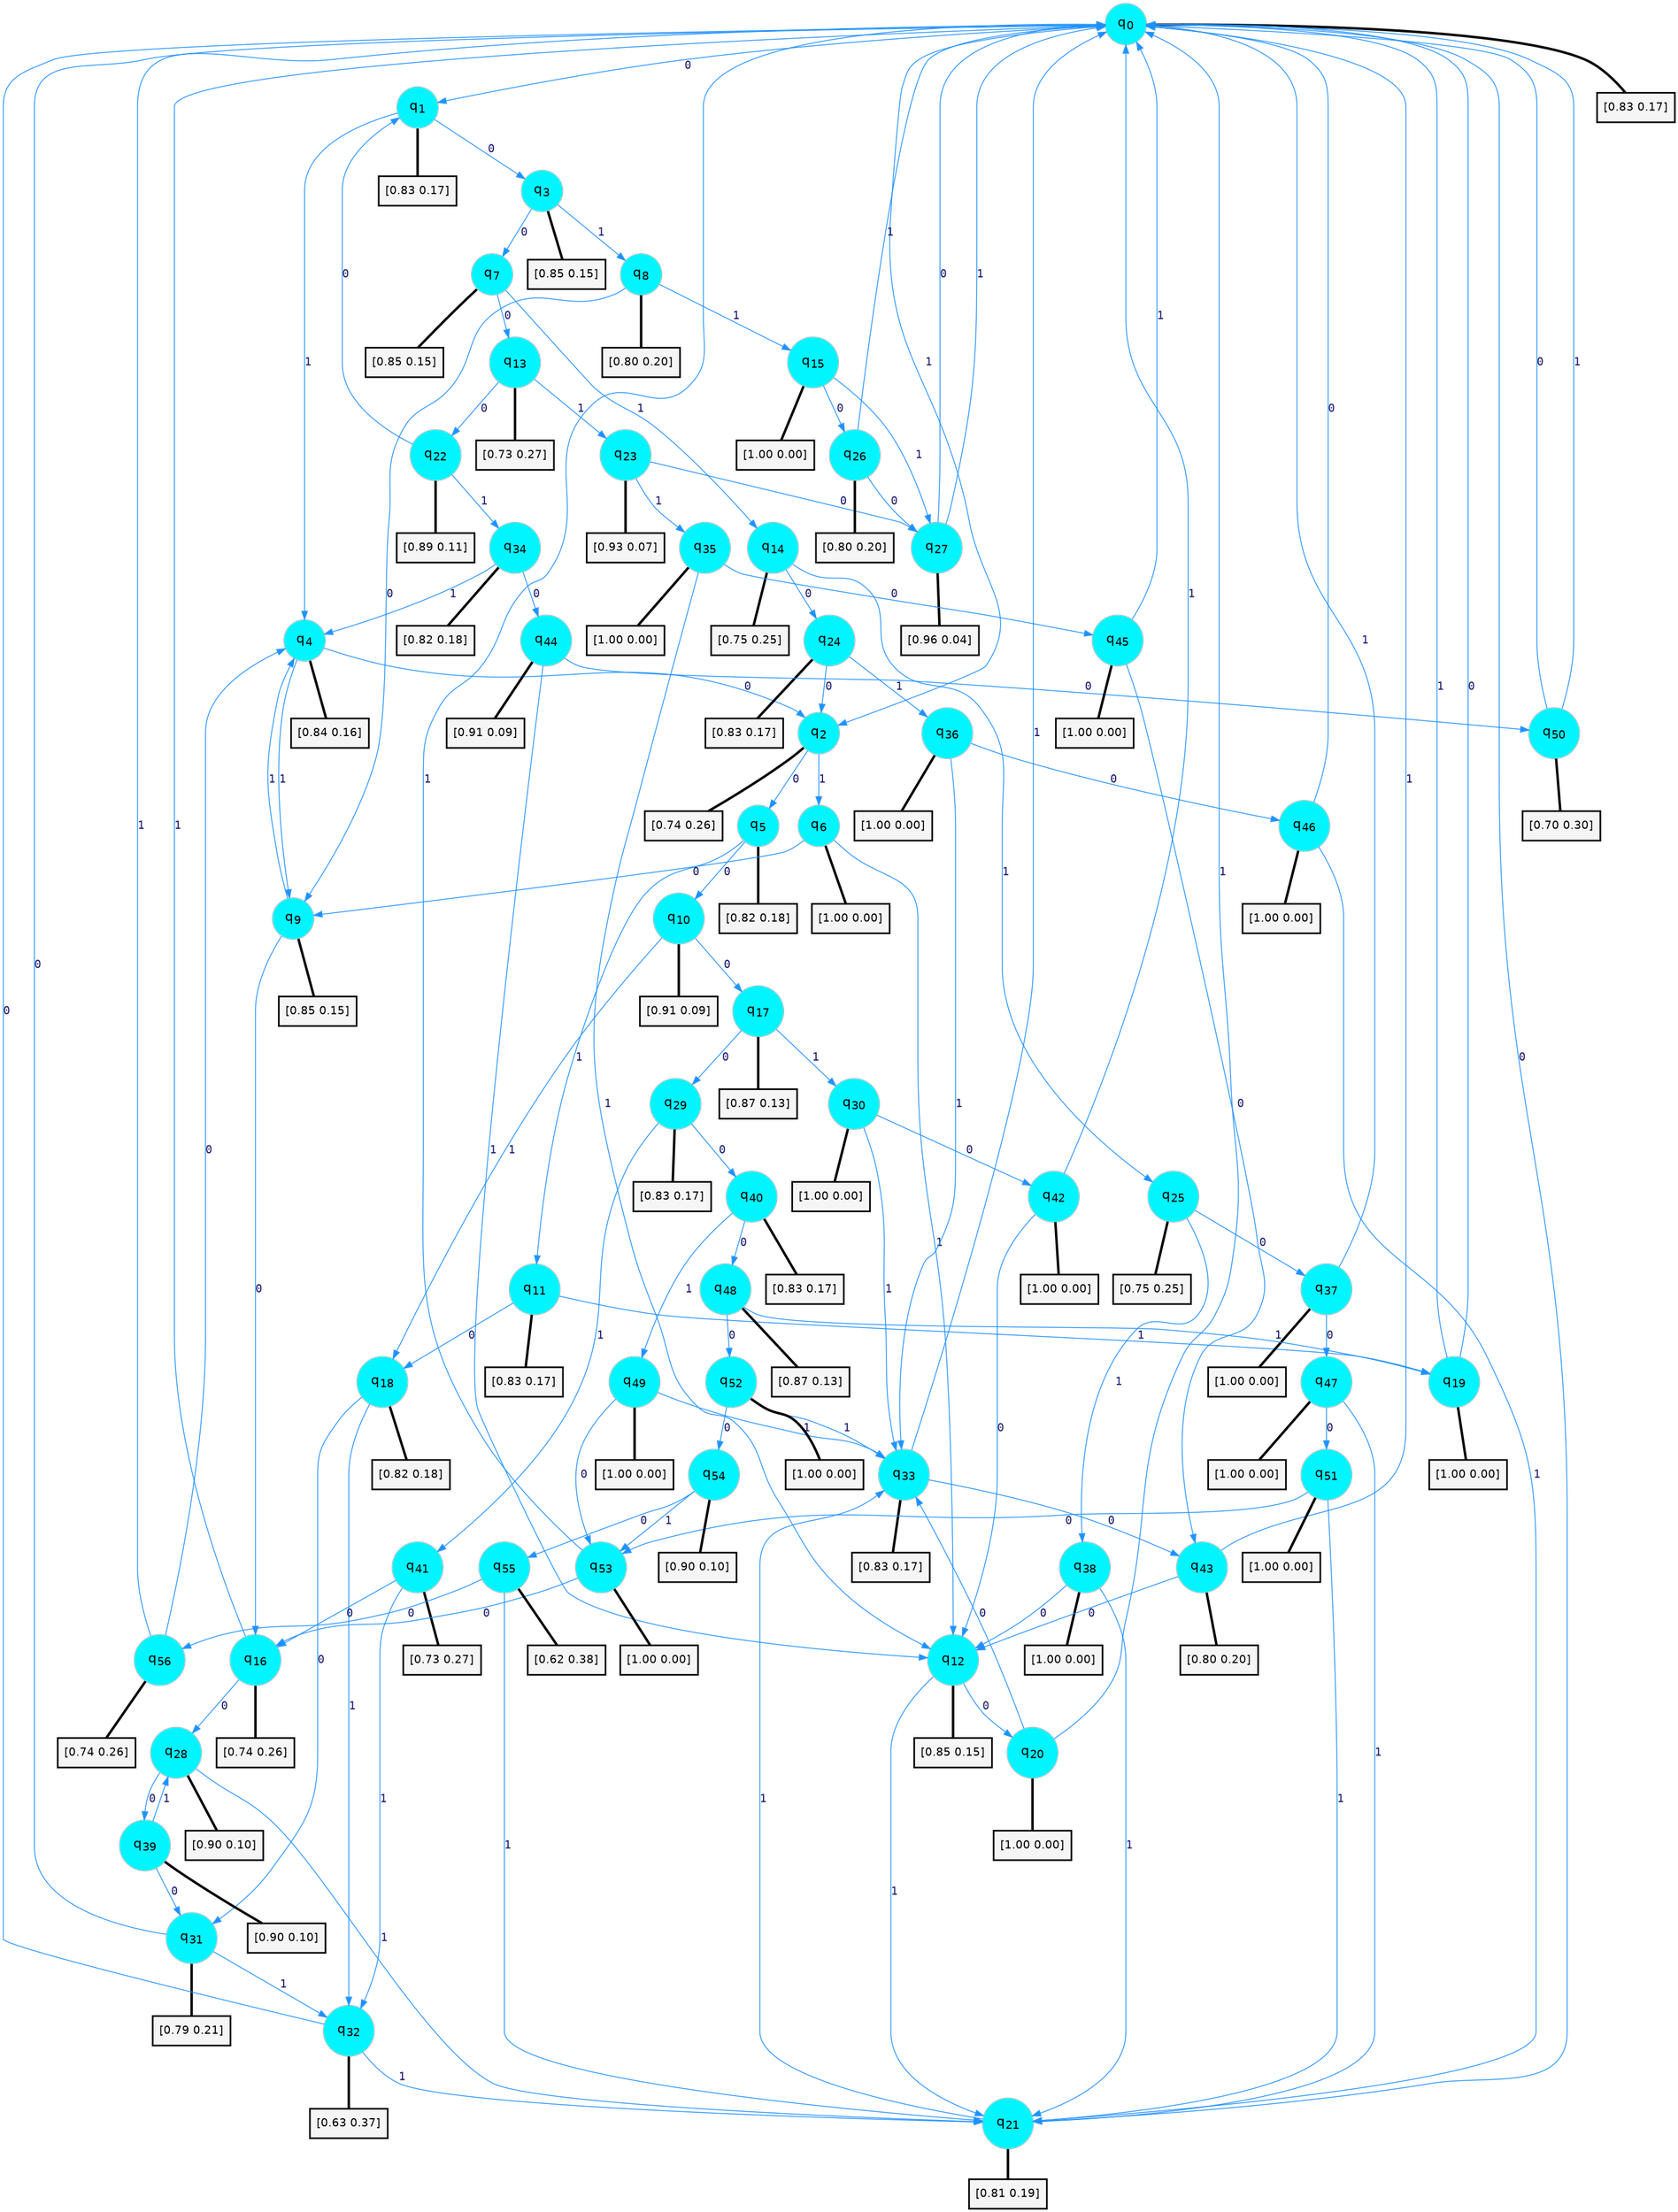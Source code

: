 digraph G {
graph [
bgcolor=transparent, dpi=300, rankdir=TD, size="40,25"];
node [
color=gray, fillcolor=turquoise1, fontcolor=black, fontname=Helvetica, fontsize=16, fontweight=bold, shape=circle, style=filled];
edge [
arrowsize=1, color=dodgerblue1, fontcolor=midnightblue, fontname=courier, fontweight=bold, penwidth=1, style=solid, weight=20];
0[label=<q<SUB>0</SUB>>];
1[label=<q<SUB>1</SUB>>];
2[label=<q<SUB>2</SUB>>];
3[label=<q<SUB>3</SUB>>];
4[label=<q<SUB>4</SUB>>];
5[label=<q<SUB>5</SUB>>];
6[label=<q<SUB>6</SUB>>];
7[label=<q<SUB>7</SUB>>];
8[label=<q<SUB>8</SUB>>];
9[label=<q<SUB>9</SUB>>];
10[label=<q<SUB>10</SUB>>];
11[label=<q<SUB>11</SUB>>];
12[label=<q<SUB>12</SUB>>];
13[label=<q<SUB>13</SUB>>];
14[label=<q<SUB>14</SUB>>];
15[label=<q<SUB>15</SUB>>];
16[label=<q<SUB>16</SUB>>];
17[label=<q<SUB>17</SUB>>];
18[label=<q<SUB>18</SUB>>];
19[label=<q<SUB>19</SUB>>];
20[label=<q<SUB>20</SUB>>];
21[label=<q<SUB>21</SUB>>];
22[label=<q<SUB>22</SUB>>];
23[label=<q<SUB>23</SUB>>];
24[label=<q<SUB>24</SUB>>];
25[label=<q<SUB>25</SUB>>];
26[label=<q<SUB>26</SUB>>];
27[label=<q<SUB>27</SUB>>];
28[label=<q<SUB>28</SUB>>];
29[label=<q<SUB>29</SUB>>];
30[label=<q<SUB>30</SUB>>];
31[label=<q<SUB>31</SUB>>];
32[label=<q<SUB>32</SUB>>];
33[label=<q<SUB>33</SUB>>];
34[label=<q<SUB>34</SUB>>];
35[label=<q<SUB>35</SUB>>];
36[label=<q<SUB>36</SUB>>];
37[label=<q<SUB>37</SUB>>];
38[label=<q<SUB>38</SUB>>];
39[label=<q<SUB>39</SUB>>];
40[label=<q<SUB>40</SUB>>];
41[label=<q<SUB>41</SUB>>];
42[label=<q<SUB>42</SUB>>];
43[label=<q<SUB>43</SUB>>];
44[label=<q<SUB>44</SUB>>];
45[label=<q<SUB>45</SUB>>];
46[label=<q<SUB>46</SUB>>];
47[label=<q<SUB>47</SUB>>];
48[label=<q<SUB>48</SUB>>];
49[label=<q<SUB>49</SUB>>];
50[label=<q<SUB>50</SUB>>];
51[label=<q<SUB>51</SUB>>];
52[label=<q<SUB>52</SUB>>];
53[label=<q<SUB>53</SUB>>];
54[label=<q<SUB>54</SUB>>];
55[label=<q<SUB>55</SUB>>];
56[label=<q<SUB>56</SUB>>];
57[label="[0.83 0.17]", shape=box,fontcolor=black, fontname=Helvetica, fontsize=14, penwidth=2, fillcolor=whitesmoke,color=black];
58[label="[0.83 0.17]", shape=box,fontcolor=black, fontname=Helvetica, fontsize=14, penwidth=2, fillcolor=whitesmoke,color=black];
59[label="[0.74 0.26]", shape=box,fontcolor=black, fontname=Helvetica, fontsize=14, penwidth=2, fillcolor=whitesmoke,color=black];
60[label="[0.85 0.15]", shape=box,fontcolor=black, fontname=Helvetica, fontsize=14, penwidth=2, fillcolor=whitesmoke,color=black];
61[label="[0.84 0.16]", shape=box,fontcolor=black, fontname=Helvetica, fontsize=14, penwidth=2, fillcolor=whitesmoke,color=black];
62[label="[0.82 0.18]", shape=box,fontcolor=black, fontname=Helvetica, fontsize=14, penwidth=2, fillcolor=whitesmoke,color=black];
63[label="[1.00 0.00]", shape=box,fontcolor=black, fontname=Helvetica, fontsize=14, penwidth=2, fillcolor=whitesmoke,color=black];
64[label="[0.85 0.15]", shape=box,fontcolor=black, fontname=Helvetica, fontsize=14, penwidth=2, fillcolor=whitesmoke,color=black];
65[label="[0.80 0.20]", shape=box,fontcolor=black, fontname=Helvetica, fontsize=14, penwidth=2, fillcolor=whitesmoke,color=black];
66[label="[0.85 0.15]", shape=box,fontcolor=black, fontname=Helvetica, fontsize=14, penwidth=2, fillcolor=whitesmoke,color=black];
67[label="[0.91 0.09]", shape=box,fontcolor=black, fontname=Helvetica, fontsize=14, penwidth=2, fillcolor=whitesmoke,color=black];
68[label="[0.83 0.17]", shape=box,fontcolor=black, fontname=Helvetica, fontsize=14, penwidth=2, fillcolor=whitesmoke,color=black];
69[label="[0.85 0.15]", shape=box,fontcolor=black, fontname=Helvetica, fontsize=14, penwidth=2, fillcolor=whitesmoke,color=black];
70[label="[0.73 0.27]", shape=box,fontcolor=black, fontname=Helvetica, fontsize=14, penwidth=2, fillcolor=whitesmoke,color=black];
71[label="[0.75 0.25]", shape=box,fontcolor=black, fontname=Helvetica, fontsize=14, penwidth=2, fillcolor=whitesmoke,color=black];
72[label="[1.00 0.00]", shape=box,fontcolor=black, fontname=Helvetica, fontsize=14, penwidth=2, fillcolor=whitesmoke,color=black];
73[label="[0.74 0.26]", shape=box,fontcolor=black, fontname=Helvetica, fontsize=14, penwidth=2, fillcolor=whitesmoke,color=black];
74[label="[0.87 0.13]", shape=box,fontcolor=black, fontname=Helvetica, fontsize=14, penwidth=2, fillcolor=whitesmoke,color=black];
75[label="[0.82 0.18]", shape=box,fontcolor=black, fontname=Helvetica, fontsize=14, penwidth=2, fillcolor=whitesmoke,color=black];
76[label="[1.00 0.00]", shape=box,fontcolor=black, fontname=Helvetica, fontsize=14, penwidth=2, fillcolor=whitesmoke,color=black];
77[label="[1.00 0.00]", shape=box,fontcolor=black, fontname=Helvetica, fontsize=14, penwidth=2, fillcolor=whitesmoke,color=black];
78[label="[0.81 0.19]", shape=box,fontcolor=black, fontname=Helvetica, fontsize=14, penwidth=2, fillcolor=whitesmoke,color=black];
79[label="[0.89 0.11]", shape=box,fontcolor=black, fontname=Helvetica, fontsize=14, penwidth=2, fillcolor=whitesmoke,color=black];
80[label="[0.93 0.07]", shape=box,fontcolor=black, fontname=Helvetica, fontsize=14, penwidth=2, fillcolor=whitesmoke,color=black];
81[label="[0.83 0.17]", shape=box,fontcolor=black, fontname=Helvetica, fontsize=14, penwidth=2, fillcolor=whitesmoke,color=black];
82[label="[0.75 0.25]", shape=box,fontcolor=black, fontname=Helvetica, fontsize=14, penwidth=2, fillcolor=whitesmoke,color=black];
83[label="[0.80 0.20]", shape=box,fontcolor=black, fontname=Helvetica, fontsize=14, penwidth=2, fillcolor=whitesmoke,color=black];
84[label="[0.96 0.04]", shape=box,fontcolor=black, fontname=Helvetica, fontsize=14, penwidth=2, fillcolor=whitesmoke,color=black];
85[label="[0.90 0.10]", shape=box,fontcolor=black, fontname=Helvetica, fontsize=14, penwidth=2, fillcolor=whitesmoke,color=black];
86[label="[0.83 0.17]", shape=box,fontcolor=black, fontname=Helvetica, fontsize=14, penwidth=2, fillcolor=whitesmoke,color=black];
87[label="[1.00 0.00]", shape=box,fontcolor=black, fontname=Helvetica, fontsize=14, penwidth=2, fillcolor=whitesmoke,color=black];
88[label="[0.79 0.21]", shape=box,fontcolor=black, fontname=Helvetica, fontsize=14, penwidth=2, fillcolor=whitesmoke,color=black];
89[label="[0.63 0.37]", shape=box,fontcolor=black, fontname=Helvetica, fontsize=14, penwidth=2, fillcolor=whitesmoke,color=black];
90[label="[0.83 0.17]", shape=box,fontcolor=black, fontname=Helvetica, fontsize=14, penwidth=2, fillcolor=whitesmoke,color=black];
91[label="[0.82 0.18]", shape=box,fontcolor=black, fontname=Helvetica, fontsize=14, penwidth=2, fillcolor=whitesmoke,color=black];
92[label="[1.00 0.00]", shape=box,fontcolor=black, fontname=Helvetica, fontsize=14, penwidth=2, fillcolor=whitesmoke,color=black];
93[label="[1.00 0.00]", shape=box,fontcolor=black, fontname=Helvetica, fontsize=14, penwidth=2, fillcolor=whitesmoke,color=black];
94[label="[1.00 0.00]", shape=box,fontcolor=black, fontname=Helvetica, fontsize=14, penwidth=2, fillcolor=whitesmoke,color=black];
95[label="[1.00 0.00]", shape=box,fontcolor=black, fontname=Helvetica, fontsize=14, penwidth=2, fillcolor=whitesmoke,color=black];
96[label="[0.90 0.10]", shape=box,fontcolor=black, fontname=Helvetica, fontsize=14, penwidth=2, fillcolor=whitesmoke,color=black];
97[label="[0.83 0.17]", shape=box,fontcolor=black, fontname=Helvetica, fontsize=14, penwidth=2, fillcolor=whitesmoke,color=black];
98[label="[0.73 0.27]", shape=box,fontcolor=black, fontname=Helvetica, fontsize=14, penwidth=2, fillcolor=whitesmoke,color=black];
99[label="[1.00 0.00]", shape=box,fontcolor=black, fontname=Helvetica, fontsize=14, penwidth=2, fillcolor=whitesmoke,color=black];
100[label="[0.80 0.20]", shape=box,fontcolor=black, fontname=Helvetica, fontsize=14, penwidth=2, fillcolor=whitesmoke,color=black];
101[label="[0.91 0.09]", shape=box,fontcolor=black, fontname=Helvetica, fontsize=14, penwidth=2, fillcolor=whitesmoke,color=black];
102[label="[1.00 0.00]", shape=box,fontcolor=black, fontname=Helvetica, fontsize=14, penwidth=2, fillcolor=whitesmoke,color=black];
103[label="[1.00 0.00]", shape=box,fontcolor=black, fontname=Helvetica, fontsize=14, penwidth=2, fillcolor=whitesmoke,color=black];
104[label="[1.00 0.00]", shape=box,fontcolor=black, fontname=Helvetica, fontsize=14, penwidth=2, fillcolor=whitesmoke,color=black];
105[label="[0.87 0.13]", shape=box,fontcolor=black, fontname=Helvetica, fontsize=14, penwidth=2, fillcolor=whitesmoke,color=black];
106[label="[1.00 0.00]", shape=box,fontcolor=black, fontname=Helvetica, fontsize=14, penwidth=2, fillcolor=whitesmoke,color=black];
107[label="[0.70 0.30]", shape=box,fontcolor=black, fontname=Helvetica, fontsize=14, penwidth=2, fillcolor=whitesmoke,color=black];
108[label="[1.00 0.00]", shape=box,fontcolor=black, fontname=Helvetica, fontsize=14, penwidth=2, fillcolor=whitesmoke,color=black];
109[label="[1.00 0.00]", shape=box,fontcolor=black, fontname=Helvetica, fontsize=14, penwidth=2, fillcolor=whitesmoke,color=black];
110[label="[1.00 0.00]", shape=box,fontcolor=black, fontname=Helvetica, fontsize=14, penwidth=2, fillcolor=whitesmoke,color=black];
111[label="[0.90 0.10]", shape=box,fontcolor=black, fontname=Helvetica, fontsize=14, penwidth=2, fillcolor=whitesmoke,color=black];
112[label="[0.62 0.38]", shape=box,fontcolor=black, fontname=Helvetica, fontsize=14, penwidth=2, fillcolor=whitesmoke,color=black];
113[label="[0.74 0.26]", shape=box,fontcolor=black, fontname=Helvetica, fontsize=14, penwidth=2, fillcolor=whitesmoke,color=black];
0->1 [label=0];
0->2 [label=1];
0->57 [arrowhead=none, penwidth=3,color=black];
1->3 [label=0];
1->4 [label=1];
1->58 [arrowhead=none, penwidth=3,color=black];
2->5 [label=0];
2->6 [label=1];
2->59 [arrowhead=none, penwidth=3,color=black];
3->7 [label=0];
3->8 [label=1];
3->60 [arrowhead=none, penwidth=3,color=black];
4->2 [label=0];
4->9 [label=1];
4->61 [arrowhead=none, penwidth=3,color=black];
5->10 [label=0];
5->11 [label=1];
5->62 [arrowhead=none, penwidth=3,color=black];
6->9 [label=0];
6->12 [label=1];
6->63 [arrowhead=none, penwidth=3,color=black];
7->13 [label=0];
7->14 [label=1];
7->64 [arrowhead=none, penwidth=3,color=black];
8->9 [label=0];
8->15 [label=1];
8->65 [arrowhead=none, penwidth=3,color=black];
9->16 [label=0];
9->4 [label=1];
9->66 [arrowhead=none, penwidth=3,color=black];
10->17 [label=0];
10->18 [label=1];
10->67 [arrowhead=none, penwidth=3,color=black];
11->18 [label=0];
11->19 [label=1];
11->68 [arrowhead=none, penwidth=3,color=black];
12->20 [label=0];
12->21 [label=1];
12->69 [arrowhead=none, penwidth=3,color=black];
13->22 [label=0];
13->23 [label=1];
13->70 [arrowhead=none, penwidth=3,color=black];
14->24 [label=0];
14->25 [label=1];
14->71 [arrowhead=none, penwidth=3,color=black];
15->26 [label=0];
15->27 [label=1];
15->72 [arrowhead=none, penwidth=3,color=black];
16->28 [label=0];
16->0 [label=1];
16->73 [arrowhead=none, penwidth=3,color=black];
17->29 [label=0];
17->30 [label=1];
17->74 [arrowhead=none, penwidth=3,color=black];
18->31 [label=0];
18->32 [label=1];
18->75 [arrowhead=none, penwidth=3,color=black];
19->0 [label=0];
19->0 [label=1];
19->76 [arrowhead=none, penwidth=3,color=black];
20->33 [label=0];
20->0 [label=1];
20->77 [arrowhead=none, penwidth=3,color=black];
21->0 [label=0];
21->33 [label=1];
21->78 [arrowhead=none, penwidth=3,color=black];
22->1 [label=0];
22->34 [label=1];
22->79 [arrowhead=none, penwidth=3,color=black];
23->27 [label=0];
23->35 [label=1];
23->80 [arrowhead=none, penwidth=3,color=black];
24->2 [label=0];
24->36 [label=1];
24->81 [arrowhead=none, penwidth=3,color=black];
25->37 [label=0];
25->38 [label=1];
25->82 [arrowhead=none, penwidth=3,color=black];
26->27 [label=0];
26->0 [label=1];
26->83 [arrowhead=none, penwidth=3,color=black];
27->0 [label=0];
27->0 [label=1];
27->84 [arrowhead=none, penwidth=3,color=black];
28->39 [label=0];
28->21 [label=1];
28->85 [arrowhead=none, penwidth=3,color=black];
29->40 [label=0];
29->41 [label=1];
29->86 [arrowhead=none, penwidth=3,color=black];
30->42 [label=0];
30->33 [label=1];
30->87 [arrowhead=none, penwidth=3,color=black];
31->0 [label=0];
31->32 [label=1];
31->88 [arrowhead=none, penwidth=3,color=black];
32->0 [label=0];
32->21 [label=1];
32->89 [arrowhead=none, penwidth=3,color=black];
33->43 [label=0];
33->0 [label=1];
33->90 [arrowhead=none, penwidth=3,color=black];
34->44 [label=0];
34->4 [label=1];
34->91 [arrowhead=none, penwidth=3,color=black];
35->45 [label=0];
35->12 [label=1];
35->92 [arrowhead=none, penwidth=3,color=black];
36->46 [label=0];
36->33 [label=1];
36->93 [arrowhead=none, penwidth=3,color=black];
37->47 [label=0];
37->0 [label=1];
37->94 [arrowhead=none, penwidth=3,color=black];
38->12 [label=0];
38->21 [label=1];
38->95 [arrowhead=none, penwidth=3,color=black];
39->31 [label=0];
39->28 [label=1];
39->96 [arrowhead=none, penwidth=3,color=black];
40->48 [label=0];
40->49 [label=1];
40->97 [arrowhead=none, penwidth=3,color=black];
41->16 [label=0];
41->32 [label=1];
41->98 [arrowhead=none, penwidth=3,color=black];
42->12 [label=0];
42->0 [label=1];
42->99 [arrowhead=none, penwidth=3,color=black];
43->12 [label=0];
43->0 [label=1];
43->100 [arrowhead=none, penwidth=3,color=black];
44->50 [label=0];
44->12 [label=1];
44->101 [arrowhead=none, penwidth=3,color=black];
45->43 [label=0];
45->0 [label=1];
45->102 [arrowhead=none, penwidth=3,color=black];
46->0 [label=0];
46->21 [label=1];
46->103 [arrowhead=none, penwidth=3,color=black];
47->51 [label=0];
47->21 [label=1];
47->104 [arrowhead=none, penwidth=3,color=black];
48->52 [label=0];
48->19 [label=1];
48->105 [arrowhead=none, penwidth=3,color=black];
49->53 [label=0];
49->33 [label=1];
49->106 [arrowhead=none, penwidth=3,color=black];
50->0 [label=0];
50->0 [label=1];
50->107 [arrowhead=none, penwidth=3,color=black];
51->53 [label=0];
51->21 [label=1];
51->108 [arrowhead=none, penwidth=3,color=black];
52->54 [label=0];
52->33 [label=1];
52->109 [arrowhead=none, penwidth=3,color=black];
53->16 [label=0];
53->0 [label=1];
53->110 [arrowhead=none, penwidth=3,color=black];
54->55 [label=0];
54->53 [label=1];
54->111 [arrowhead=none, penwidth=3,color=black];
55->56 [label=0];
55->21 [label=1];
55->112 [arrowhead=none, penwidth=3,color=black];
56->4 [label=0];
56->0 [label=1];
56->113 [arrowhead=none, penwidth=3,color=black];
}
